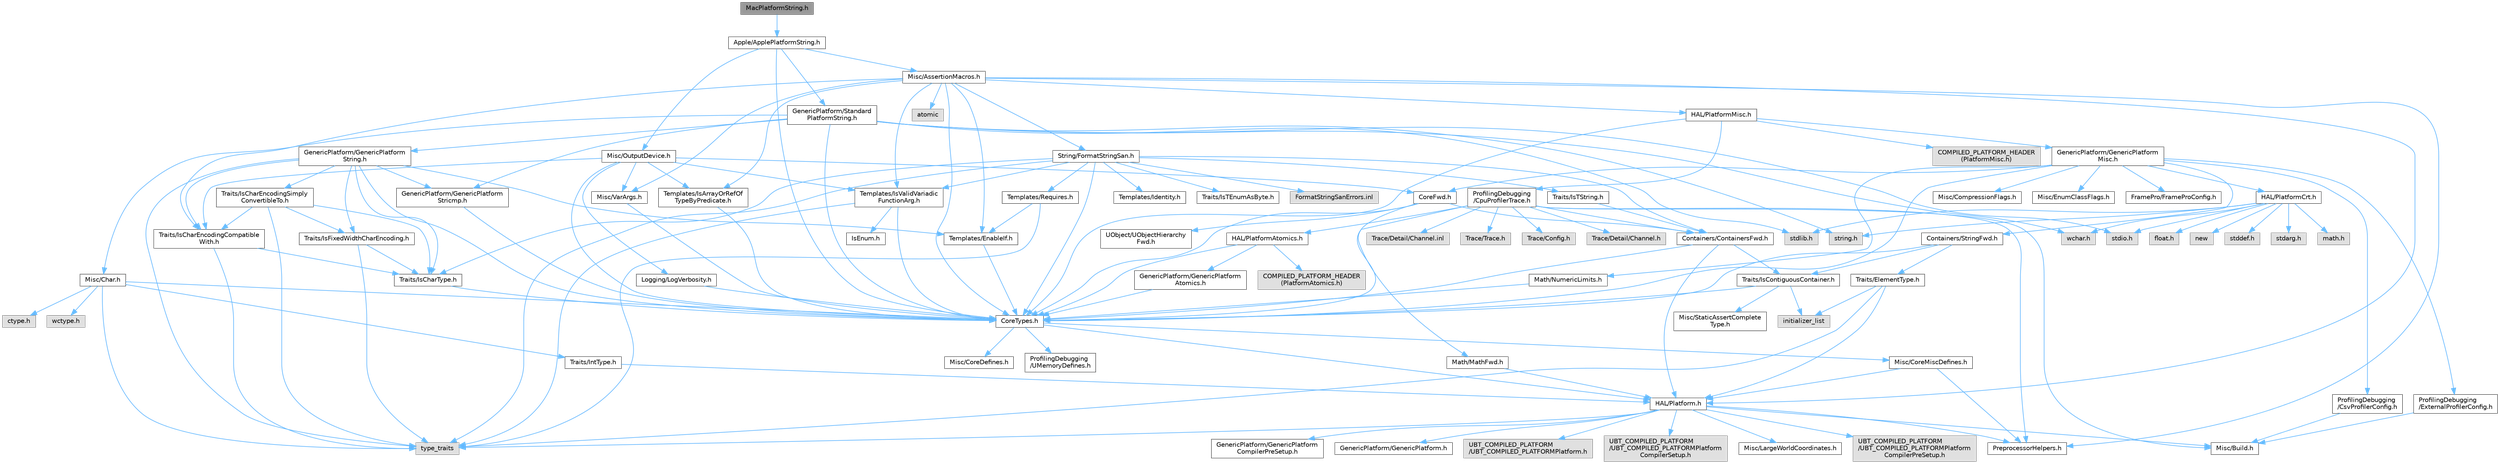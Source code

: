 digraph "MacPlatformString.h"
{
 // INTERACTIVE_SVG=YES
 // LATEX_PDF_SIZE
  bgcolor="transparent";
  edge [fontname=Helvetica,fontsize=10,labelfontname=Helvetica,labelfontsize=10];
  node [fontname=Helvetica,fontsize=10,shape=box,height=0.2,width=0.4];
  Node1 [id="Node000001",label="MacPlatformString.h",height=0.2,width=0.4,color="gray40", fillcolor="grey60", style="filled", fontcolor="black",tooltip=" "];
  Node1 -> Node2 [id="edge1_Node000001_Node000002",color="steelblue1",style="solid",tooltip=" "];
  Node2 [id="Node000002",label="Apple/ApplePlatformString.h",height=0.2,width=0.4,color="grey40", fillcolor="white", style="filled",URL="$d9/d41/ApplePlatformString_8h.html",tooltip=" "];
  Node2 -> Node3 [id="edge2_Node000002_Node000003",color="steelblue1",style="solid",tooltip=" "];
  Node3 [id="Node000003",label="CoreTypes.h",height=0.2,width=0.4,color="grey40", fillcolor="white", style="filled",URL="$dc/dec/CoreTypes_8h.html",tooltip=" "];
  Node3 -> Node4 [id="edge3_Node000003_Node000004",color="steelblue1",style="solid",tooltip=" "];
  Node4 [id="Node000004",label="HAL/Platform.h",height=0.2,width=0.4,color="grey40", fillcolor="white", style="filled",URL="$d9/dd0/Platform_8h.html",tooltip=" "];
  Node4 -> Node5 [id="edge4_Node000004_Node000005",color="steelblue1",style="solid",tooltip=" "];
  Node5 [id="Node000005",label="Misc/Build.h",height=0.2,width=0.4,color="grey40", fillcolor="white", style="filled",URL="$d3/dbb/Build_8h.html",tooltip=" "];
  Node4 -> Node6 [id="edge5_Node000004_Node000006",color="steelblue1",style="solid",tooltip=" "];
  Node6 [id="Node000006",label="Misc/LargeWorldCoordinates.h",height=0.2,width=0.4,color="grey40", fillcolor="white", style="filled",URL="$d2/dcb/LargeWorldCoordinates_8h.html",tooltip=" "];
  Node4 -> Node7 [id="edge6_Node000004_Node000007",color="steelblue1",style="solid",tooltip=" "];
  Node7 [id="Node000007",label="type_traits",height=0.2,width=0.4,color="grey60", fillcolor="#E0E0E0", style="filled",tooltip=" "];
  Node4 -> Node8 [id="edge7_Node000004_Node000008",color="steelblue1",style="solid",tooltip=" "];
  Node8 [id="Node000008",label="PreprocessorHelpers.h",height=0.2,width=0.4,color="grey40", fillcolor="white", style="filled",URL="$db/ddb/PreprocessorHelpers_8h.html",tooltip=" "];
  Node4 -> Node9 [id="edge8_Node000004_Node000009",color="steelblue1",style="solid",tooltip=" "];
  Node9 [id="Node000009",label="UBT_COMPILED_PLATFORM\l/UBT_COMPILED_PLATFORMPlatform\lCompilerPreSetup.h",height=0.2,width=0.4,color="grey60", fillcolor="#E0E0E0", style="filled",tooltip=" "];
  Node4 -> Node10 [id="edge9_Node000004_Node000010",color="steelblue1",style="solid",tooltip=" "];
  Node10 [id="Node000010",label="GenericPlatform/GenericPlatform\lCompilerPreSetup.h",height=0.2,width=0.4,color="grey40", fillcolor="white", style="filled",URL="$d9/dc8/GenericPlatformCompilerPreSetup_8h.html",tooltip=" "];
  Node4 -> Node11 [id="edge10_Node000004_Node000011",color="steelblue1",style="solid",tooltip=" "];
  Node11 [id="Node000011",label="GenericPlatform/GenericPlatform.h",height=0.2,width=0.4,color="grey40", fillcolor="white", style="filled",URL="$d6/d84/GenericPlatform_8h.html",tooltip=" "];
  Node4 -> Node12 [id="edge11_Node000004_Node000012",color="steelblue1",style="solid",tooltip=" "];
  Node12 [id="Node000012",label="UBT_COMPILED_PLATFORM\l/UBT_COMPILED_PLATFORMPlatform.h",height=0.2,width=0.4,color="grey60", fillcolor="#E0E0E0", style="filled",tooltip=" "];
  Node4 -> Node13 [id="edge12_Node000004_Node000013",color="steelblue1",style="solid",tooltip=" "];
  Node13 [id="Node000013",label="UBT_COMPILED_PLATFORM\l/UBT_COMPILED_PLATFORMPlatform\lCompilerSetup.h",height=0.2,width=0.4,color="grey60", fillcolor="#E0E0E0", style="filled",tooltip=" "];
  Node3 -> Node14 [id="edge13_Node000003_Node000014",color="steelblue1",style="solid",tooltip=" "];
  Node14 [id="Node000014",label="ProfilingDebugging\l/UMemoryDefines.h",height=0.2,width=0.4,color="grey40", fillcolor="white", style="filled",URL="$d2/da2/UMemoryDefines_8h.html",tooltip=" "];
  Node3 -> Node15 [id="edge14_Node000003_Node000015",color="steelblue1",style="solid",tooltip=" "];
  Node15 [id="Node000015",label="Misc/CoreMiscDefines.h",height=0.2,width=0.4,color="grey40", fillcolor="white", style="filled",URL="$da/d38/CoreMiscDefines_8h.html",tooltip=" "];
  Node15 -> Node4 [id="edge15_Node000015_Node000004",color="steelblue1",style="solid",tooltip=" "];
  Node15 -> Node8 [id="edge16_Node000015_Node000008",color="steelblue1",style="solid",tooltip=" "];
  Node3 -> Node16 [id="edge17_Node000003_Node000016",color="steelblue1",style="solid",tooltip=" "];
  Node16 [id="Node000016",label="Misc/CoreDefines.h",height=0.2,width=0.4,color="grey40", fillcolor="white", style="filled",URL="$d3/dd2/CoreDefines_8h.html",tooltip=" "];
  Node2 -> Node17 [id="edge18_Node000002_Node000017",color="steelblue1",style="solid",tooltip=" "];
  Node17 [id="Node000017",label="GenericPlatform/Standard\lPlatformString.h",height=0.2,width=0.4,color="grey40", fillcolor="white", style="filled",URL="$dd/dee/StandardPlatformString_8h.html",tooltip=" "];
  Node17 -> Node3 [id="edge19_Node000017_Node000003",color="steelblue1",style="solid",tooltip=" "];
  Node17 -> Node18 [id="edge20_Node000017_Node000018",color="steelblue1",style="solid",tooltip=" "];
  Node18 [id="Node000018",label="GenericPlatform/GenericPlatform\lStricmp.h",height=0.2,width=0.4,color="grey40", fillcolor="white", style="filled",URL="$d2/d86/GenericPlatformStricmp_8h.html",tooltip=" "];
  Node18 -> Node3 [id="edge21_Node000018_Node000003",color="steelblue1",style="solid",tooltip=" "];
  Node17 -> Node19 [id="edge22_Node000017_Node000019",color="steelblue1",style="solid",tooltip=" "];
  Node19 [id="Node000019",label="GenericPlatform/GenericPlatform\lString.h",height=0.2,width=0.4,color="grey40", fillcolor="white", style="filled",URL="$dd/d20/GenericPlatformString_8h.html",tooltip=" "];
  Node19 -> Node3 [id="edge23_Node000019_Node000003",color="steelblue1",style="solid",tooltip=" "];
  Node19 -> Node18 [id="edge24_Node000019_Node000018",color="steelblue1",style="solid",tooltip=" "];
  Node19 -> Node20 [id="edge25_Node000019_Node000020",color="steelblue1",style="solid",tooltip=" "];
  Node20 [id="Node000020",label="Templates/EnableIf.h",height=0.2,width=0.4,color="grey40", fillcolor="white", style="filled",URL="$d7/d60/EnableIf_8h.html",tooltip=" "];
  Node20 -> Node3 [id="edge26_Node000020_Node000003",color="steelblue1",style="solid",tooltip=" "];
  Node19 -> Node21 [id="edge27_Node000019_Node000021",color="steelblue1",style="solid",tooltip=" "];
  Node21 [id="Node000021",label="Traits/IsCharEncodingCompatible\lWith.h",height=0.2,width=0.4,color="grey40", fillcolor="white", style="filled",URL="$df/dd1/IsCharEncodingCompatibleWith_8h.html",tooltip=" "];
  Node21 -> Node7 [id="edge28_Node000021_Node000007",color="steelblue1",style="solid",tooltip=" "];
  Node21 -> Node22 [id="edge29_Node000021_Node000022",color="steelblue1",style="solid",tooltip=" "];
  Node22 [id="Node000022",label="Traits/IsCharType.h",height=0.2,width=0.4,color="grey40", fillcolor="white", style="filled",URL="$db/d51/IsCharType_8h.html",tooltip=" "];
  Node22 -> Node3 [id="edge30_Node000022_Node000003",color="steelblue1",style="solid",tooltip=" "];
  Node19 -> Node23 [id="edge31_Node000019_Node000023",color="steelblue1",style="solid",tooltip=" "];
  Node23 [id="Node000023",label="Traits/IsCharEncodingSimply\lConvertibleTo.h",height=0.2,width=0.4,color="grey40", fillcolor="white", style="filled",URL="$d4/dee/IsCharEncodingSimplyConvertibleTo_8h.html",tooltip=" "];
  Node23 -> Node7 [id="edge32_Node000023_Node000007",color="steelblue1",style="solid",tooltip=" "];
  Node23 -> Node21 [id="edge33_Node000023_Node000021",color="steelblue1",style="solid",tooltip=" "];
  Node23 -> Node24 [id="edge34_Node000023_Node000024",color="steelblue1",style="solid",tooltip=" "];
  Node24 [id="Node000024",label="Traits/IsFixedWidthCharEncoding.h",height=0.2,width=0.4,color="grey40", fillcolor="white", style="filled",URL="$dc/d9e/IsFixedWidthCharEncoding_8h.html",tooltip=" "];
  Node24 -> Node7 [id="edge35_Node000024_Node000007",color="steelblue1",style="solid",tooltip=" "];
  Node24 -> Node22 [id="edge36_Node000024_Node000022",color="steelblue1",style="solid",tooltip=" "];
  Node23 -> Node22 [id="edge37_Node000023_Node000022",color="steelblue1",style="solid",tooltip=" "];
  Node19 -> Node22 [id="edge38_Node000019_Node000022",color="steelblue1",style="solid",tooltip=" "];
  Node19 -> Node24 [id="edge39_Node000019_Node000024",color="steelblue1",style="solid",tooltip=" "];
  Node19 -> Node7 [id="edge40_Node000019_Node000007",color="steelblue1",style="solid",tooltip=" "];
  Node17 -> Node25 [id="edge41_Node000017_Node000025",color="steelblue1",style="solid",tooltip=" "];
  Node25 [id="Node000025",label="Misc/Char.h",height=0.2,width=0.4,color="grey40", fillcolor="white", style="filled",URL="$d0/d58/Char_8h.html",tooltip=" "];
  Node25 -> Node3 [id="edge42_Node000025_Node000003",color="steelblue1",style="solid",tooltip=" "];
  Node25 -> Node26 [id="edge43_Node000025_Node000026",color="steelblue1",style="solid",tooltip=" "];
  Node26 [id="Node000026",label="Traits/IntType.h",height=0.2,width=0.4,color="grey40", fillcolor="white", style="filled",URL="$d7/deb/IntType_8h.html",tooltip=" "];
  Node26 -> Node4 [id="edge44_Node000026_Node000004",color="steelblue1",style="solid",tooltip=" "];
  Node25 -> Node27 [id="edge45_Node000025_Node000027",color="steelblue1",style="solid",tooltip=" "];
  Node27 [id="Node000027",label="ctype.h",height=0.2,width=0.4,color="grey60", fillcolor="#E0E0E0", style="filled",tooltip=" "];
  Node25 -> Node28 [id="edge46_Node000025_Node000028",color="steelblue1",style="solid",tooltip=" "];
  Node28 [id="Node000028",label="wctype.h",height=0.2,width=0.4,color="grey60", fillcolor="#E0E0E0", style="filled",tooltip=" "];
  Node25 -> Node7 [id="edge47_Node000025_Node000007",color="steelblue1",style="solid",tooltip=" "];
  Node17 -> Node29 [id="edge48_Node000017_Node000029",color="steelblue1",style="solid",tooltip=" "];
  Node29 [id="Node000029",label="stdio.h",height=0.2,width=0.4,color="grey60", fillcolor="#E0E0E0", style="filled",tooltip=" "];
  Node17 -> Node30 [id="edge49_Node000017_Node000030",color="steelblue1",style="solid",tooltip=" "];
  Node30 [id="Node000030",label="stdlib.h",height=0.2,width=0.4,color="grey60", fillcolor="#E0E0E0", style="filled",tooltip=" "];
  Node17 -> Node31 [id="edge50_Node000017_Node000031",color="steelblue1",style="solid",tooltip=" "];
  Node31 [id="Node000031",label="string.h",height=0.2,width=0.4,color="grey60", fillcolor="#E0E0E0", style="filled",tooltip=" "];
  Node17 -> Node32 [id="edge51_Node000017_Node000032",color="steelblue1",style="solid",tooltip=" "];
  Node32 [id="Node000032",label="wchar.h",height=0.2,width=0.4,color="grey60", fillcolor="#E0E0E0", style="filled",tooltip=" "];
  Node2 -> Node33 [id="edge52_Node000002_Node000033",color="steelblue1",style="solid",tooltip=" "];
  Node33 [id="Node000033",label="Misc/AssertionMacros.h",height=0.2,width=0.4,color="grey40", fillcolor="white", style="filled",URL="$d0/dfa/AssertionMacros_8h.html",tooltip=" "];
  Node33 -> Node3 [id="edge53_Node000033_Node000003",color="steelblue1",style="solid",tooltip=" "];
  Node33 -> Node4 [id="edge54_Node000033_Node000004",color="steelblue1",style="solid",tooltip=" "];
  Node33 -> Node34 [id="edge55_Node000033_Node000034",color="steelblue1",style="solid",tooltip=" "];
  Node34 [id="Node000034",label="HAL/PlatformMisc.h",height=0.2,width=0.4,color="grey40", fillcolor="white", style="filled",URL="$d0/df5/PlatformMisc_8h.html",tooltip=" "];
  Node34 -> Node3 [id="edge56_Node000034_Node000003",color="steelblue1",style="solid",tooltip=" "];
  Node34 -> Node35 [id="edge57_Node000034_Node000035",color="steelblue1",style="solid",tooltip=" "];
  Node35 [id="Node000035",label="GenericPlatform/GenericPlatform\lMisc.h",height=0.2,width=0.4,color="grey40", fillcolor="white", style="filled",URL="$db/d9a/GenericPlatformMisc_8h.html",tooltip=" "];
  Node35 -> Node36 [id="edge58_Node000035_Node000036",color="steelblue1",style="solid",tooltip=" "];
  Node36 [id="Node000036",label="Containers/StringFwd.h",height=0.2,width=0.4,color="grey40", fillcolor="white", style="filled",URL="$df/d37/StringFwd_8h.html",tooltip=" "];
  Node36 -> Node3 [id="edge59_Node000036_Node000003",color="steelblue1",style="solid",tooltip=" "];
  Node36 -> Node37 [id="edge60_Node000036_Node000037",color="steelblue1",style="solid",tooltip=" "];
  Node37 [id="Node000037",label="Traits/ElementType.h",height=0.2,width=0.4,color="grey40", fillcolor="white", style="filled",URL="$d5/d4f/ElementType_8h.html",tooltip=" "];
  Node37 -> Node4 [id="edge61_Node000037_Node000004",color="steelblue1",style="solid",tooltip=" "];
  Node37 -> Node38 [id="edge62_Node000037_Node000038",color="steelblue1",style="solid",tooltip=" "];
  Node38 [id="Node000038",label="initializer_list",height=0.2,width=0.4,color="grey60", fillcolor="#E0E0E0", style="filled",tooltip=" "];
  Node37 -> Node7 [id="edge63_Node000037_Node000007",color="steelblue1",style="solid",tooltip=" "];
  Node36 -> Node39 [id="edge64_Node000036_Node000039",color="steelblue1",style="solid",tooltip=" "];
  Node39 [id="Node000039",label="Traits/IsContiguousContainer.h",height=0.2,width=0.4,color="grey40", fillcolor="white", style="filled",URL="$d5/d3c/IsContiguousContainer_8h.html",tooltip=" "];
  Node39 -> Node3 [id="edge65_Node000039_Node000003",color="steelblue1",style="solid",tooltip=" "];
  Node39 -> Node40 [id="edge66_Node000039_Node000040",color="steelblue1",style="solid",tooltip=" "];
  Node40 [id="Node000040",label="Misc/StaticAssertComplete\lType.h",height=0.2,width=0.4,color="grey40", fillcolor="white", style="filled",URL="$d5/d4e/StaticAssertCompleteType_8h.html",tooltip=" "];
  Node39 -> Node38 [id="edge67_Node000039_Node000038",color="steelblue1",style="solid",tooltip=" "];
  Node35 -> Node41 [id="edge68_Node000035_Node000041",color="steelblue1",style="solid",tooltip=" "];
  Node41 [id="Node000041",label="CoreFwd.h",height=0.2,width=0.4,color="grey40", fillcolor="white", style="filled",URL="$d1/d1e/CoreFwd_8h.html",tooltip=" "];
  Node41 -> Node3 [id="edge69_Node000041_Node000003",color="steelblue1",style="solid",tooltip=" "];
  Node41 -> Node42 [id="edge70_Node000041_Node000042",color="steelblue1",style="solid",tooltip=" "];
  Node42 [id="Node000042",label="Containers/ContainersFwd.h",height=0.2,width=0.4,color="grey40", fillcolor="white", style="filled",URL="$d4/d0a/ContainersFwd_8h.html",tooltip=" "];
  Node42 -> Node4 [id="edge71_Node000042_Node000004",color="steelblue1",style="solid",tooltip=" "];
  Node42 -> Node3 [id="edge72_Node000042_Node000003",color="steelblue1",style="solid",tooltip=" "];
  Node42 -> Node39 [id="edge73_Node000042_Node000039",color="steelblue1",style="solid",tooltip=" "];
  Node41 -> Node43 [id="edge74_Node000041_Node000043",color="steelblue1",style="solid",tooltip=" "];
  Node43 [id="Node000043",label="Math/MathFwd.h",height=0.2,width=0.4,color="grey40", fillcolor="white", style="filled",URL="$d2/d10/MathFwd_8h.html",tooltip=" "];
  Node43 -> Node4 [id="edge75_Node000043_Node000004",color="steelblue1",style="solid",tooltip=" "];
  Node41 -> Node44 [id="edge76_Node000041_Node000044",color="steelblue1",style="solid",tooltip=" "];
  Node44 [id="Node000044",label="UObject/UObjectHierarchy\lFwd.h",height=0.2,width=0.4,color="grey40", fillcolor="white", style="filled",URL="$d3/d13/UObjectHierarchyFwd_8h.html",tooltip=" "];
  Node35 -> Node3 [id="edge77_Node000035_Node000003",color="steelblue1",style="solid",tooltip=" "];
  Node35 -> Node45 [id="edge78_Node000035_Node000045",color="steelblue1",style="solid",tooltip=" "];
  Node45 [id="Node000045",label="FramePro/FrameProConfig.h",height=0.2,width=0.4,color="grey40", fillcolor="white", style="filled",URL="$d7/d90/FrameProConfig_8h.html",tooltip=" "];
  Node35 -> Node46 [id="edge79_Node000035_Node000046",color="steelblue1",style="solid",tooltip=" "];
  Node46 [id="Node000046",label="HAL/PlatformCrt.h",height=0.2,width=0.4,color="grey40", fillcolor="white", style="filled",URL="$d8/d75/PlatformCrt_8h.html",tooltip=" "];
  Node46 -> Node47 [id="edge80_Node000046_Node000047",color="steelblue1",style="solid",tooltip=" "];
  Node47 [id="Node000047",label="new",height=0.2,width=0.4,color="grey60", fillcolor="#E0E0E0", style="filled",tooltip=" "];
  Node46 -> Node32 [id="edge81_Node000046_Node000032",color="steelblue1",style="solid",tooltip=" "];
  Node46 -> Node48 [id="edge82_Node000046_Node000048",color="steelblue1",style="solid",tooltip=" "];
  Node48 [id="Node000048",label="stddef.h",height=0.2,width=0.4,color="grey60", fillcolor="#E0E0E0", style="filled",tooltip=" "];
  Node46 -> Node30 [id="edge83_Node000046_Node000030",color="steelblue1",style="solid",tooltip=" "];
  Node46 -> Node29 [id="edge84_Node000046_Node000029",color="steelblue1",style="solid",tooltip=" "];
  Node46 -> Node49 [id="edge85_Node000046_Node000049",color="steelblue1",style="solid",tooltip=" "];
  Node49 [id="Node000049",label="stdarg.h",height=0.2,width=0.4,color="grey60", fillcolor="#E0E0E0", style="filled",tooltip=" "];
  Node46 -> Node50 [id="edge86_Node000046_Node000050",color="steelblue1",style="solid",tooltip=" "];
  Node50 [id="Node000050",label="math.h",height=0.2,width=0.4,color="grey60", fillcolor="#E0E0E0", style="filled",tooltip=" "];
  Node46 -> Node51 [id="edge87_Node000046_Node000051",color="steelblue1",style="solid",tooltip=" "];
  Node51 [id="Node000051",label="float.h",height=0.2,width=0.4,color="grey60", fillcolor="#E0E0E0", style="filled",tooltip=" "];
  Node46 -> Node31 [id="edge88_Node000046_Node000031",color="steelblue1",style="solid",tooltip=" "];
  Node35 -> Node52 [id="edge89_Node000035_Node000052",color="steelblue1",style="solid",tooltip=" "];
  Node52 [id="Node000052",label="Math/NumericLimits.h",height=0.2,width=0.4,color="grey40", fillcolor="white", style="filled",URL="$df/d1b/NumericLimits_8h.html",tooltip=" "];
  Node52 -> Node3 [id="edge90_Node000052_Node000003",color="steelblue1",style="solid",tooltip=" "];
  Node35 -> Node53 [id="edge91_Node000035_Node000053",color="steelblue1",style="solid",tooltip=" "];
  Node53 [id="Node000053",label="Misc/CompressionFlags.h",height=0.2,width=0.4,color="grey40", fillcolor="white", style="filled",URL="$d9/d76/CompressionFlags_8h.html",tooltip=" "];
  Node35 -> Node54 [id="edge92_Node000035_Node000054",color="steelblue1",style="solid",tooltip=" "];
  Node54 [id="Node000054",label="Misc/EnumClassFlags.h",height=0.2,width=0.4,color="grey40", fillcolor="white", style="filled",URL="$d8/de7/EnumClassFlags_8h.html",tooltip=" "];
  Node35 -> Node55 [id="edge93_Node000035_Node000055",color="steelblue1",style="solid",tooltip=" "];
  Node55 [id="Node000055",label="ProfilingDebugging\l/CsvProfilerConfig.h",height=0.2,width=0.4,color="grey40", fillcolor="white", style="filled",URL="$d3/d88/CsvProfilerConfig_8h.html",tooltip=" "];
  Node55 -> Node5 [id="edge94_Node000055_Node000005",color="steelblue1",style="solid",tooltip=" "];
  Node35 -> Node56 [id="edge95_Node000035_Node000056",color="steelblue1",style="solid",tooltip=" "];
  Node56 [id="Node000056",label="ProfilingDebugging\l/ExternalProfilerConfig.h",height=0.2,width=0.4,color="grey40", fillcolor="white", style="filled",URL="$d3/dbb/ExternalProfilerConfig_8h.html",tooltip=" "];
  Node56 -> Node5 [id="edge96_Node000056_Node000005",color="steelblue1",style="solid",tooltip=" "];
  Node34 -> Node57 [id="edge97_Node000034_Node000057",color="steelblue1",style="solid",tooltip=" "];
  Node57 [id="Node000057",label="COMPILED_PLATFORM_HEADER\l(PlatformMisc.h)",height=0.2,width=0.4,color="grey60", fillcolor="#E0E0E0", style="filled",tooltip=" "];
  Node34 -> Node58 [id="edge98_Node000034_Node000058",color="steelblue1",style="solid",tooltip=" "];
  Node58 [id="Node000058",label="ProfilingDebugging\l/CpuProfilerTrace.h",height=0.2,width=0.4,color="grey40", fillcolor="white", style="filled",URL="$da/dcb/CpuProfilerTrace_8h.html",tooltip=" "];
  Node58 -> Node3 [id="edge99_Node000058_Node000003",color="steelblue1",style="solid",tooltip=" "];
  Node58 -> Node42 [id="edge100_Node000058_Node000042",color="steelblue1",style="solid",tooltip=" "];
  Node58 -> Node59 [id="edge101_Node000058_Node000059",color="steelblue1",style="solid",tooltip=" "];
  Node59 [id="Node000059",label="HAL/PlatformAtomics.h",height=0.2,width=0.4,color="grey40", fillcolor="white", style="filled",URL="$d3/d36/PlatformAtomics_8h.html",tooltip=" "];
  Node59 -> Node3 [id="edge102_Node000059_Node000003",color="steelblue1",style="solid",tooltip=" "];
  Node59 -> Node60 [id="edge103_Node000059_Node000060",color="steelblue1",style="solid",tooltip=" "];
  Node60 [id="Node000060",label="GenericPlatform/GenericPlatform\lAtomics.h",height=0.2,width=0.4,color="grey40", fillcolor="white", style="filled",URL="$da/d72/GenericPlatformAtomics_8h.html",tooltip=" "];
  Node60 -> Node3 [id="edge104_Node000060_Node000003",color="steelblue1",style="solid",tooltip=" "];
  Node59 -> Node61 [id="edge105_Node000059_Node000061",color="steelblue1",style="solid",tooltip=" "];
  Node61 [id="Node000061",label="COMPILED_PLATFORM_HEADER\l(PlatformAtomics.h)",height=0.2,width=0.4,color="grey60", fillcolor="#E0E0E0", style="filled",tooltip=" "];
  Node58 -> Node8 [id="edge106_Node000058_Node000008",color="steelblue1",style="solid",tooltip=" "];
  Node58 -> Node5 [id="edge107_Node000058_Node000005",color="steelblue1",style="solid",tooltip=" "];
  Node58 -> Node62 [id="edge108_Node000058_Node000062",color="steelblue1",style="solid",tooltip=" "];
  Node62 [id="Node000062",label="Trace/Config.h",height=0.2,width=0.4,color="grey60", fillcolor="#E0E0E0", style="filled",tooltip=" "];
  Node58 -> Node63 [id="edge109_Node000058_Node000063",color="steelblue1",style="solid",tooltip=" "];
  Node63 [id="Node000063",label="Trace/Detail/Channel.h",height=0.2,width=0.4,color="grey60", fillcolor="#E0E0E0", style="filled",tooltip=" "];
  Node58 -> Node64 [id="edge110_Node000058_Node000064",color="steelblue1",style="solid",tooltip=" "];
  Node64 [id="Node000064",label="Trace/Detail/Channel.inl",height=0.2,width=0.4,color="grey60", fillcolor="#E0E0E0", style="filled",tooltip=" "];
  Node58 -> Node65 [id="edge111_Node000058_Node000065",color="steelblue1",style="solid",tooltip=" "];
  Node65 [id="Node000065",label="Trace/Trace.h",height=0.2,width=0.4,color="grey60", fillcolor="#E0E0E0", style="filled",tooltip=" "];
  Node33 -> Node8 [id="edge112_Node000033_Node000008",color="steelblue1",style="solid",tooltip=" "];
  Node33 -> Node20 [id="edge113_Node000033_Node000020",color="steelblue1",style="solid",tooltip=" "];
  Node33 -> Node66 [id="edge114_Node000033_Node000066",color="steelblue1",style="solid",tooltip=" "];
  Node66 [id="Node000066",label="Templates/IsArrayOrRefOf\lTypeByPredicate.h",height=0.2,width=0.4,color="grey40", fillcolor="white", style="filled",URL="$d6/da1/IsArrayOrRefOfTypeByPredicate_8h.html",tooltip=" "];
  Node66 -> Node3 [id="edge115_Node000066_Node000003",color="steelblue1",style="solid",tooltip=" "];
  Node33 -> Node67 [id="edge116_Node000033_Node000067",color="steelblue1",style="solid",tooltip=" "];
  Node67 [id="Node000067",label="Templates/IsValidVariadic\lFunctionArg.h",height=0.2,width=0.4,color="grey40", fillcolor="white", style="filled",URL="$d0/dc8/IsValidVariadicFunctionArg_8h.html",tooltip=" "];
  Node67 -> Node3 [id="edge117_Node000067_Node000003",color="steelblue1",style="solid",tooltip=" "];
  Node67 -> Node68 [id="edge118_Node000067_Node000068",color="steelblue1",style="solid",tooltip=" "];
  Node68 [id="Node000068",label="IsEnum.h",height=0.2,width=0.4,color="grey40", fillcolor="white", style="filled",URL="$d4/de5/IsEnum_8h.html",tooltip=" "];
  Node67 -> Node7 [id="edge119_Node000067_Node000007",color="steelblue1",style="solid",tooltip=" "];
  Node33 -> Node21 [id="edge120_Node000033_Node000021",color="steelblue1",style="solid",tooltip=" "];
  Node33 -> Node69 [id="edge121_Node000033_Node000069",color="steelblue1",style="solid",tooltip=" "];
  Node69 [id="Node000069",label="Misc/VarArgs.h",height=0.2,width=0.4,color="grey40", fillcolor="white", style="filled",URL="$d5/d6f/VarArgs_8h.html",tooltip=" "];
  Node69 -> Node3 [id="edge122_Node000069_Node000003",color="steelblue1",style="solid",tooltip=" "];
  Node33 -> Node70 [id="edge123_Node000033_Node000070",color="steelblue1",style="solid",tooltip=" "];
  Node70 [id="Node000070",label="String/FormatStringSan.h",height=0.2,width=0.4,color="grey40", fillcolor="white", style="filled",URL="$d3/d8b/FormatStringSan_8h.html",tooltip=" "];
  Node70 -> Node7 [id="edge124_Node000070_Node000007",color="steelblue1",style="solid",tooltip=" "];
  Node70 -> Node3 [id="edge125_Node000070_Node000003",color="steelblue1",style="solid",tooltip=" "];
  Node70 -> Node71 [id="edge126_Node000070_Node000071",color="steelblue1",style="solid",tooltip=" "];
  Node71 [id="Node000071",label="Templates/Requires.h",height=0.2,width=0.4,color="grey40", fillcolor="white", style="filled",URL="$dc/d96/Requires_8h.html",tooltip=" "];
  Node71 -> Node20 [id="edge127_Node000071_Node000020",color="steelblue1",style="solid",tooltip=" "];
  Node71 -> Node7 [id="edge128_Node000071_Node000007",color="steelblue1",style="solid",tooltip=" "];
  Node70 -> Node72 [id="edge129_Node000070_Node000072",color="steelblue1",style="solid",tooltip=" "];
  Node72 [id="Node000072",label="Templates/Identity.h",height=0.2,width=0.4,color="grey40", fillcolor="white", style="filled",URL="$d0/dd5/Identity_8h.html",tooltip=" "];
  Node70 -> Node67 [id="edge130_Node000070_Node000067",color="steelblue1",style="solid",tooltip=" "];
  Node70 -> Node22 [id="edge131_Node000070_Node000022",color="steelblue1",style="solid",tooltip=" "];
  Node70 -> Node73 [id="edge132_Node000070_Node000073",color="steelblue1",style="solid",tooltip=" "];
  Node73 [id="Node000073",label="Traits/IsTEnumAsByte.h",height=0.2,width=0.4,color="grey40", fillcolor="white", style="filled",URL="$d1/de6/IsTEnumAsByte_8h.html",tooltip=" "];
  Node70 -> Node74 [id="edge133_Node000070_Node000074",color="steelblue1",style="solid",tooltip=" "];
  Node74 [id="Node000074",label="Traits/IsTString.h",height=0.2,width=0.4,color="grey40", fillcolor="white", style="filled",URL="$d0/df8/IsTString_8h.html",tooltip=" "];
  Node74 -> Node42 [id="edge134_Node000074_Node000042",color="steelblue1",style="solid",tooltip=" "];
  Node70 -> Node42 [id="edge135_Node000070_Node000042",color="steelblue1",style="solid",tooltip=" "];
  Node70 -> Node75 [id="edge136_Node000070_Node000075",color="steelblue1",style="solid",tooltip=" "];
  Node75 [id="Node000075",label="FormatStringSanErrors.inl",height=0.2,width=0.4,color="grey60", fillcolor="#E0E0E0", style="filled",tooltip=" "];
  Node33 -> Node76 [id="edge137_Node000033_Node000076",color="steelblue1",style="solid",tooltip=" "];
  Node76 [id="Node000076",label="atomic",height=0.2,width=0.4,color="grey60", fillcolor="#E0E0E0", style="filled",tooltip=" "];
  Node2 -> Node77 [id="edge138_Node000002_Node000077",color="steelblue1",style="solid",tooltip=" "];
  Node77 [id="Node000077",label="Misc/OutputDevice.h",height=0.2,width=0.4,color="grey40", fillcolor="white", style="filled",URL="$d7/d32/OutputDevice_8h.html",tooltip=" "];
  Node77 -> Node41 [id="edge139_Node000077_Node000041",color="steelblue1",style="solid",tooltip=" "];
  Node77 -> Node3 [id="edge140_Node000077_Node000003",color="steelblue1",style="solid",tooltip=" "];
  Node77 -> Node78 [id="edge141_Node000077_Node000078",color="steelblue1",style="solid",tooltip=" "];
  Node78 [id="Node000078",label="Logging/LogVerbosity.h",height=0.2,width=0.4,color="grey40", fillcolor="white", style="filled",URL="$d2/d8f/LogVerbosity_8h.html",tooltip=" "];
  Node78 -> Node3 [id="edge142_Node000078_Node000003",color="steelblue1",style="solid",tooltip=" "];
  Node77 -> Node69 [id="edge143_Node000077_Node000069",color="steelblue1",style="solid",tooltip=" "];
  Node77 -> Node66 [id="edge144_Node000077_Node000066",color="steelblue1",style="solid",tooltip=" "];
  Node77 -> Node67 [id="edge145_Node000077_Node000067",color="steelblue1",style="solid",tooltip=" "];
  Node77 -> Node21 [id="edge146_Node000077_Node000021",color="steelblue1",style="solid",tooltip=" "];
}
